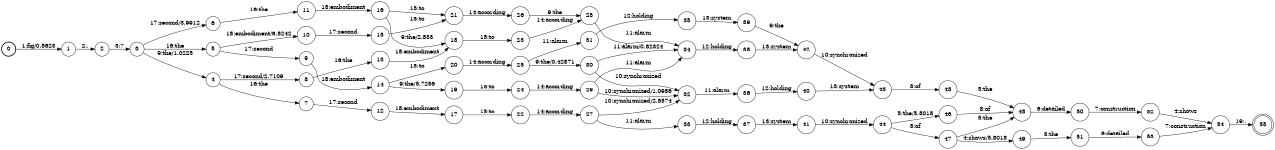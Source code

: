 digraph FST {
rankdir = LR;
size = "8.5,11";
label = "";
center = 1;
orientation = Portrait;
ranksep = "0.4";
nodesep = "0.25";
0 [label = "0", shape = circle, style = bold, fontsize = 14]
	0 -> 1 [label = "1:fig/0.8623", fontsize = 14];
1 [label = "1", shape = circle, style = solid, fontsize = 14]
	1 -> 2 [label = "2:.", fontsize = 14];
2 [label = "2", shape = circle, style = solid, fontsize = 14]
	2 -> 3 [label = "3:7", fontsize = 14];
3 [label = "3", shape = circle, style = solid, fontsize = 14]
	3 -> 4 [label = "9:the/1.0225", fontsize = 14];
	3 -> 5 [label = "16:the", fontsize = 14];
	3 -> 6 [label = "17:second/3.9912", fontsize = 14];
4 [label = "4", shape = circle, style = solid, fontsize = 14]
	4 -> 7 [label = "16:the", fontsize = 14];
	4 -> 8 [label = "17:second/2.7109", fontsize = 14];
5 [label = "5", shape = circle, style = solid, fontsize = 14]
	5 -> 9 [label = "17:second", fontsize = 14];
	5 -> 10 [label = "18:embodiment/6.8242", fontsize = 14];
6 [label = "6", shape = circle, style = solid, fontsize = 14]
	6 -> 11 [label = "16:the", fontsize = 14];
7 [label = "7", shape = circle, style = solid, fontsize = 14]
	7 -> 12 [label = "17:second", fontsize = 14];
8 [label = "8", shape = circle, style = solid, fontsize = 14]
	8 -> 13 [label = "16:the", fontsize = 14];
9 [label = "9", shape = circle, style = solid, fontsize = 14]
	9 -> 14 [label = "18:embodiment", fontsize = 14];
10 [label = "10", shape = circle, style = solid, fontsize = 14]
	10 -> 15 [label = "17:second", fontsize = 14];
11 [label = "11", shape = circle, style = solid, fontsize = 14]
	11 -> 16 [label = "18:embodiment", fontsize = 14];
12 [label = "12", shape = circle, style = solid, fontsize = 14]
	12 -> 17 [label = "18:embodiment", fontsize = 14];
13 [label = "13", shape = circle, style = solid, fontsize = 14]
	13 -> 18 [label = "18:embodiment", fontsize = 14];
14 [label = "14", shape = circle, style = solid, fontsize = 14]
	14 -> 20 [label = "15:to", fontsize = 14];
	14 -> 19 [label = "9:the/5.7256", fontsize = 14];
15 [label = "15", shape = circle, style = solid, fontsize = 14]
	15 -> 21 [label = "15:to", fontsize = 14];
16 [label = "16", shape = circle, style = solid, fontsize = 14]
	16 -> 21 [label = "15:to", fontsize = 14];
	16 -> 18 [label = "9:the/2.833", fontsize = 14];
17 [label = "17", shape = circle, style = solid, fontsize = 14]
	17 -> 22 [label = "15:to", fontsize = 14];
18 [label = "18", shape = circle, style = solid, fontsize = 14]
	18 -> 23 [label = "15:to", fontsize = 14];
19 [label = "19", shape = circle, style = solid, fontsize = 14]
	19 -> 24 [label = "15:to", fontsize = 14];
20 [label = "20", shape = circle, style = solid, fontsize = 14]
	20 -> 25 [label = "14:according", fontsize = 14];
21 [label = "21", shape = circle, style = solid, fontsize = 14]
	21 -> 26 [label = "14:according", fontsize = 14];
22 [label = "22", shape = circle, style = solid, fontsize = 14]
	22 -> 27 [label = "14:according", fontsize = 14];
23 [label = "23", shape = circle, style = solid, fontsize = 14]
	23 -> 28 [label = "14:according", fontsize = 14];
24 [label = "24", shape = circle, style = solid, fontsize = 14]
	24 -> 29 [label = "14:according", fontsize = 14];
25 [label = "25", shape = circle, style = solid, fontsize = 14]
	25 -> 31 [label = "11:alarm", fontsize = 14];
	25 -> 30 [label = "9:the/0.42871", fontsize = 14];
26 [label = "26", shape = circle, style = solid, fontsize = 14]
	26 -> 28 [label = "9:the", fontsize = 14];
27 [label = "27", shape = circle, style = solid, fontsize = 14]
	27 -> 32 [label = "10:synchronized/2.8574", fontsize = 14];
	27 -> 33 [label = "11:alarm", fontsize = 14];
28 [label = "28", shape = circle, style = solid, fontsize = 14]
	28 -> 34 [label = "11:alarm", fontsize = 14];
29 [label = "29", shape = circle, style = solid, fontsize = 14]
	29 -> 32 [label = "10:synchronized/1.0986", fontsize = 14];
	29 -> 34 [label = "11:alarm", fontsize = 14];
30 [label = "30", shape = circle, style = solid, fontsize = 14]
	30 -> 32 [label = "10:synchronized", fontsize = 14];
	30 -> 34 [label = "11:alarm/0.82324", fontsize = 14];
31 [label = "31", shape = circle, style = solid, fontsize = 14]
	31 -> 35 [label = "12:holding", fontsize = 14];
32 [label = "32", shape = circle, style = solid, fontsize = 14]
	32 -> 36 [label = "11:alarm", fontsize = 14];
33 [label = "33", shape = circle, style = solid, fontsize = 14]
	33 -> 37 [label = "12:holding", fontsize = 14];
34 [label = "34", shape = circle, style = solid, fontsize = 14]
	34 -> 38 [label = "12:holding", fontsize = 14];
35 [label = "35", shape = circle, style = solid, fontsize = 14]
	35 -> 39 [label = "13:system", fontsize = 14];
36 [label = "36", shape = circle, style = solid, fontsize = 14]
	36 -> 40 [label = "12:holding", fontsize = 14];
37 [label = "37", shape = circle, style = solid, fontsize = 14]
	37 -> 41 [label = "13:system", fontsize = 14];
38 [label = "38", shape = circle, style = solid, fontsize = 14]
	38 -> 42 [label = "13:system", fontsize = 14];
39 [label = "39", shape = circle, style = solid, fontsize = 14]
	39 -> 42 [label = "9:the", fontsize = 14];
40 [label = "40", shape = circle, style = solid, fontsize = 14]
	40 -> 43 [label = "13:system", fontsize = 14];
41 [label = "41", shape = circle, style = solid, fontsize = 14]
	41 -> 44 [label = "10:synchronized", fontsize = 14];
42 [label = "42", shape = circle, style = solid, fontsize = 14]
	42 -> 43 [label = "10:synchronized", fontsize = 14];
43 [label = "43", shape = circle, style = solid, fontsize = 14]
	43 -> 45 [label = "8:of", fontsize = 14];
44 [label = "44", shape = circle, style = solid, fontsize = 14]
	44 -> 47 [label = "8:of", fontsize = 14];
	44 -> 46 [label = "5:the/5.8018", fontsize = 14];
45 [label = "45", shape = circle, style = solid, fontsize = 14]
	45 -> 48 [label = "5:the", fontsize = 14];
46 [label = "46", shape = circle, style = solid, fontsize = 14]
	46 -> 48 [label = "8:of", fontsize = 14];
47 [label = "47", shape = circle, style = solid, fontsize = 14]
	47 -> 49 [label = "4:shows/5.8018", fontsize = 14];
	47 -> 48 [label = "5:the", fontsize = 14];
48 [label = "48", shape = circle, style = solid, fontsize = 14]
	48 -> 50 [label = "6:detailed", fontsize = 14];
49 [label = "49", shape = circle, style = solid, fontsize = 14]
	49 -> 51 [label = "5:the", fontsize = 14];
50 [label = "50", shape = circle, style = solid, fontsize = 14]
	50 -> 52 [label = "7:construction", fontsize = 14];
51 [label = "51", shape = circle, style = solid, fontsize = 14]
	51 -> 53 [label = "6:detailed", fontsize = 14];
52 [label = "52", shape = circle, style = solid, fontsize = 14]
	52 -> 54 [label = "4:shows", fontsize = 14];
53 [label = "53", shape = circle, style = solid, fontsize = 14]
	53 -> 54 [label = "7:construction", fontsize = 14];
54 [label = "54", shape = circle, style = solid, fontsize = 14]
	54 -> 55 [label = "19:.", fontsize = 14];
55 [label = "55", shape = doublecircle, style = solid, fontsize = 14]
}
